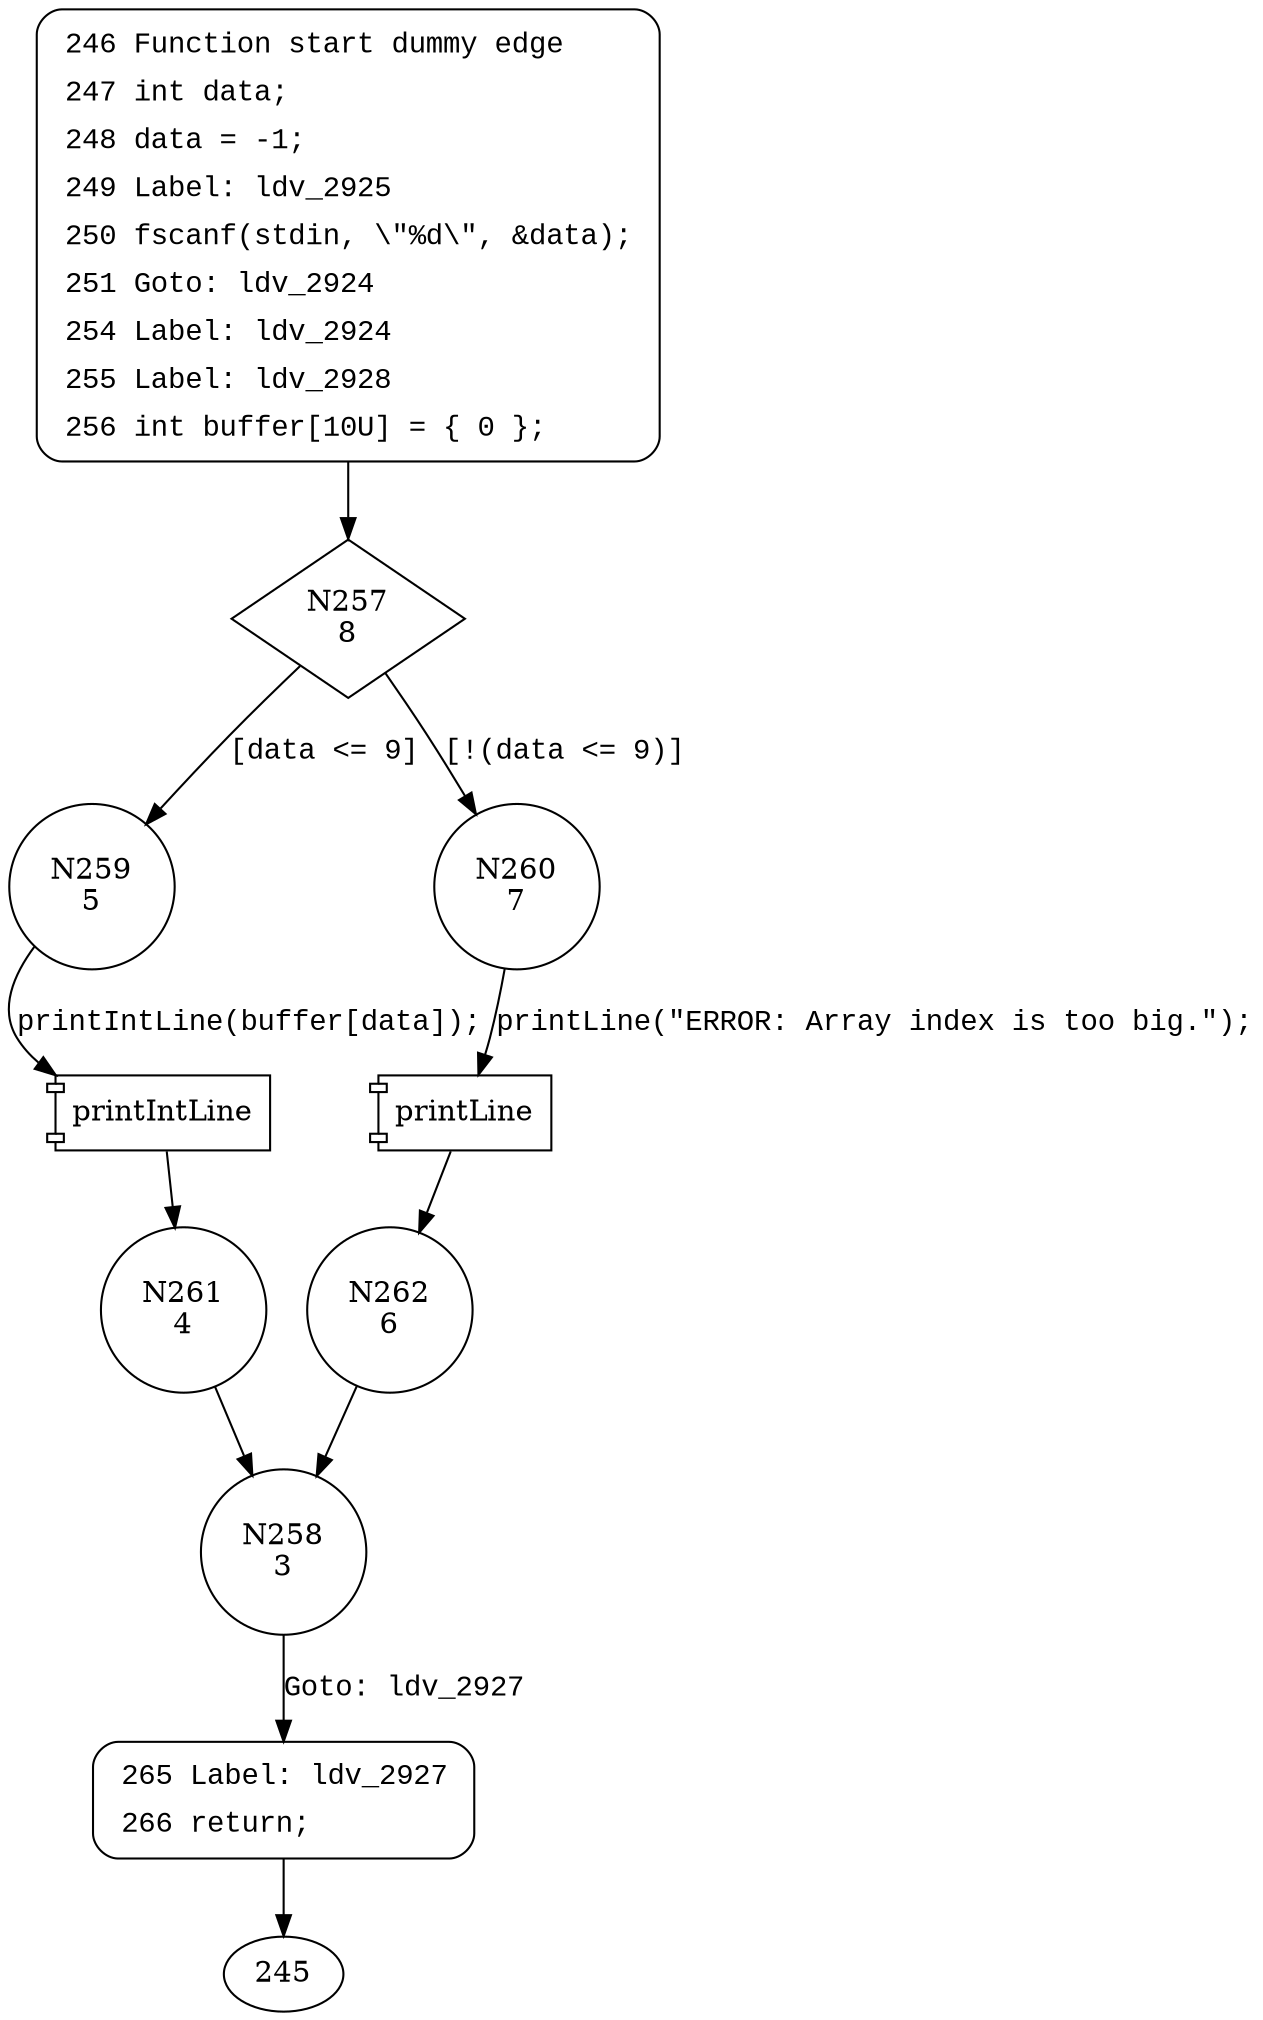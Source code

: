 digraph CWE127_Buffer_Underread__CWE839_fscanf_16_bad {
257 [shape="diamond" label="N257\n8"]
259 [shape="circle" label="N259\n5"]
260 [shape="circle" label="N260\n7"]
262 [shape="circle" label="N262\n6"]
258 [shape="circle" label="N258\n3"]
265 [shape="circle" label="N265\n2"]
261 [shape="circle" label="N261\n4"]
246 [style="filled,bold" penwidth="1" fillcolor="white" fontname="Courier New" shape="Mrecord" label=<<table border="0" cellborder="0" cellpadding="3" bgcolor="white"><tr><td align="right">246</td><td align="left">Function start dummy edge</td></tr><tr><td align="right">247</td><td align="left">int data;</td></tr><tr><td align="right">248</td><td align="left">data = -1;</td></tr><tr><td align="right">249</td><td align="left">Label: ldv_2925</td></tr><tr><td align="right">250</td><td align="left">fscanf(stdin, \&quot;%d\&quot;, &amp;data);</td></tr><tr><td align="right">251</td><td align="left">Goto: ldv_2924</td></tr><tr><td align="right">254</td><td align="left">Label: ldv_2924</td></tr><tr><td align="right">255</td><td align="left">Label: ldv_2928</td></tr><tr><td align="right">256</td><td align="left">int buffer[10U] = &#123; 0 &#125;;</td></tr></table>>]
246 -> 257[label=""]
265 [style="filled,bold" penwidth="1" fillcolor="white" fontname="Courier New" shape="Mrecord" label=<<table border="0" cellborder="0" cellpadding="3" bgcolor="white"><tr><td align="right">265</td><td align="left">Label: ldv_2927</td></tr><tr><td align="right">266</td><td align="left">return;</td></tr></table>>]
265 -> 245[label=""]
257 -> 259 [label="[data <= 9]" fontname="Courier New"]
257 -> 260 [label="[!(data <= 9)]" fontname="Courier New"]
100016 [shape="component" label="printLine"]
260 -> 100016 [label="printLine(\"ERROR: Array index is too big.\");" fontname="Courier New"]
100016 -> 262 [label="" fontname="Courier New"]
258 -> 265 [label="Goto: ldv_2927" fontname="Courier New"]
100017 [shape="component" label="printIntLine"]
259 -> 100017 [label="printIntLine(buffer[data]);" fontname="Courier New"]
100017 -> 261 [label="" fontname="Courier New"]
262 -> 258 [label="" fontname="Courier New"]
261 -> 258 [label="" fontname="Courier New"]
}
